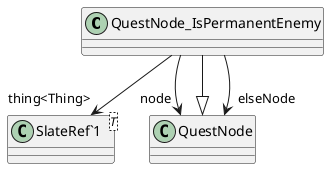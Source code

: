 @startuml
class QuestNode_IsPermanentEnemy {
}
class "SlateRef`1"<T> {
}
QuestNode <|-- QuestNode_IsPermanentEnemy
QuestNode_IsPermanentEnemy --> "thing<Thing>" "SlateRef`1"
QuestNode_IsPermanentEnemy --> "node" QuestNode
QuestNode_IsPermanentEnemy --> "elseNode" QuestNode
@enduml
